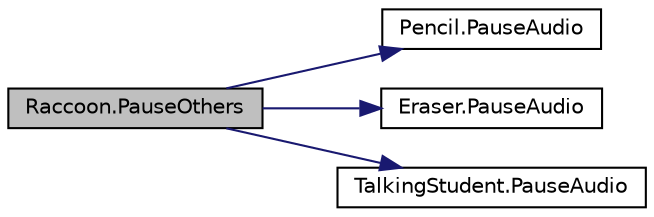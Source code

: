 digraph "Raccoon.PauseOthers"
{
 // LATEX_PDF_SIZE
  edge [fontname="Helvetica",fontsize="10",labelfontname="Helvetica",labelfontsize="10"];
  node [fontname="Helvetica",fontsize="10",shape=record];
  rankdir="LR";
  Node1 [label="Raccoon.PauseOthers",height=0.2,width=0.4,color="black", fillcolor="grey75", style="filled", fontcolor="black",tooltip=" "];
  Node1 -> Node2 [color="midnightblue",fontsize="10",style="solid",fontname="Helvetica"];
  Node2 [label="Pencil.PauseAudio",height=0.2,width=0.4,color="black", fillcolor="white", style="filled",URL="$class_pencil.html#ad5a0e38217b5415687af34751dda1850",tooltip=" "];
  Node1 -> Node3 [color="midnightblue",fontsize="10",style="solid",fontname="Helvetica"];
  Node3 [label="Eraser.PauseAudio",height=0.2,width=0.4,color="black", fillcolor="white", style="filled",URL="$class_eraser.html#a6bc9582dfb1aca576a39d87a463acbcc",tooltip=" "];
  Node1 -> Node4 [color="midnightblue",fontsize="10",style="solid",fontname="Helvetica"];
  Node4 [label="TalkingStudent.PauseAudio",height=0.2,width=0.4,color="black", fillcolor="white", style="filled",URL="$class_talking_student.html#a2ba6c5adba3f9d009634d6ce2baba491",tooltip=" "];
}
